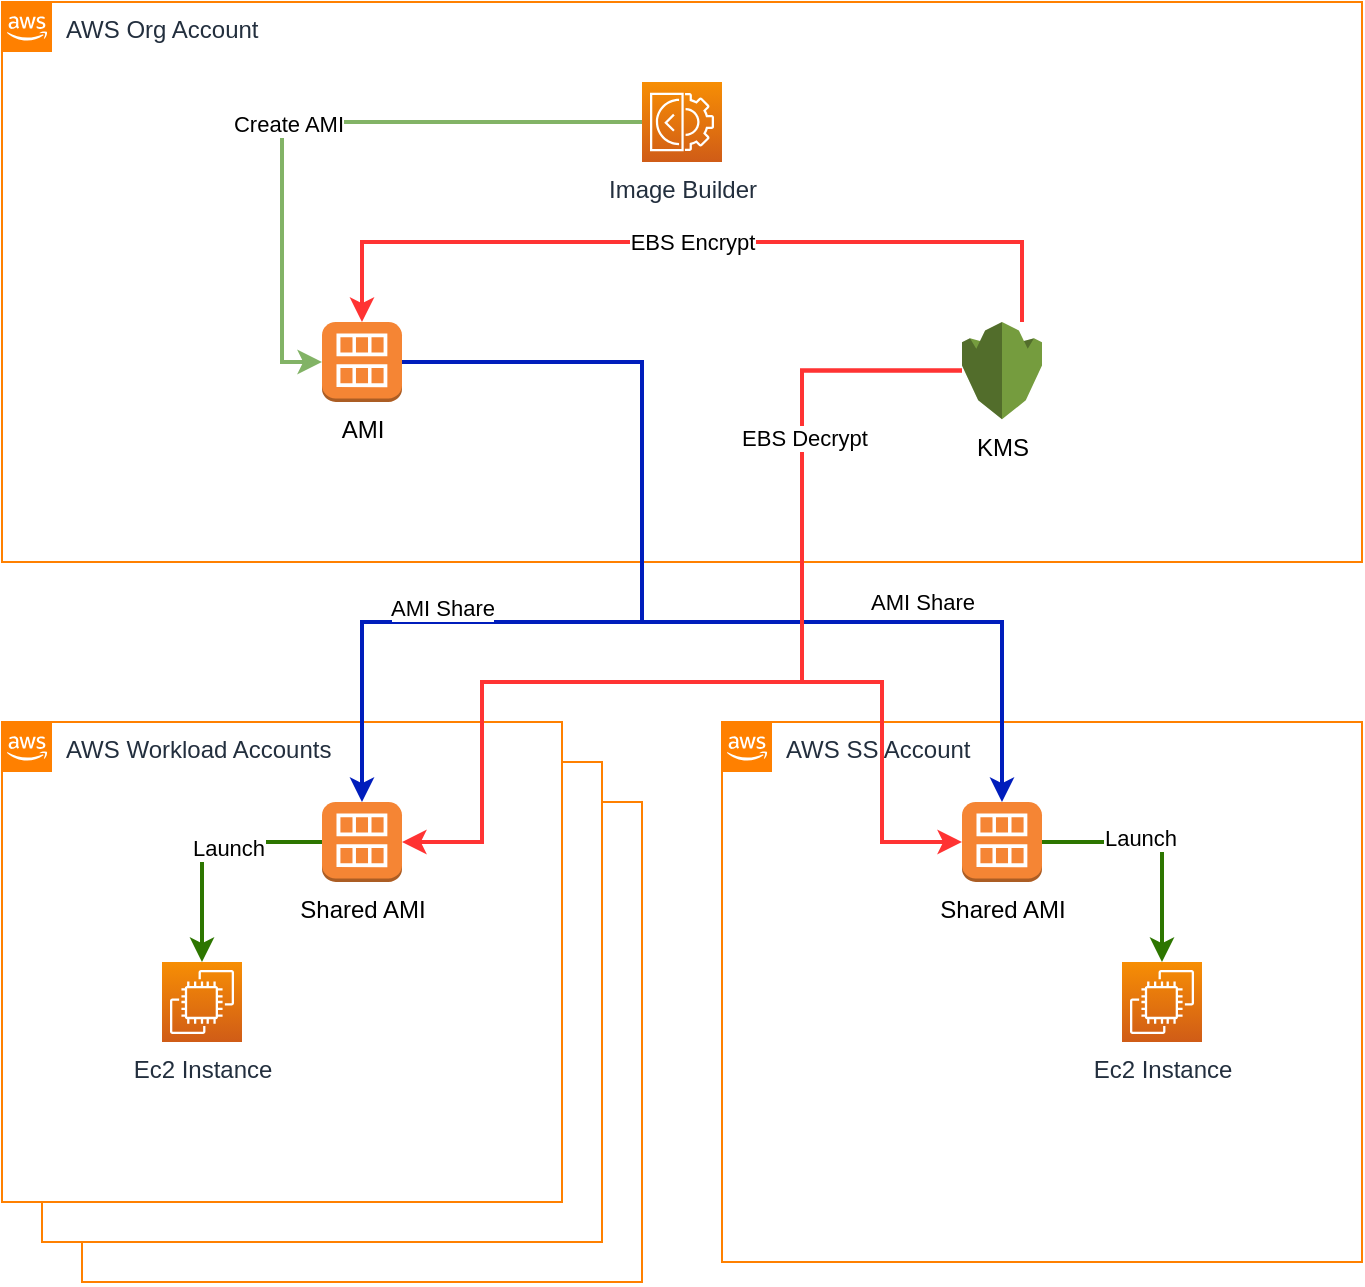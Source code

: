 <mxfile version="15.7.3" type="github">
  <diagram id="XoVoHr5pseKWL6vivK5B" name="Page-1">
    <mxGraphModel dx="1773" dy="2274" grid="1" gridSize="10" guides="1" tooltips="1" connect="1" arrows="1" fold="1" page="1" pageScale="1" pageWidth="827" pageHeight="1169" math="0" shadow="0">
      <root>
        <mxCell id="0" />
        <mxCell id="1" parent="0" />
        <mxCell id="lBNni2tav2I2LbvRLJ6z-1" value="AWS Org Account" style="points=[[0,0],[0.25,0],[0.5,0],[0.75,0],[1,0],[1,0.25],[1,0.5],[1,0.75],[1,1],[0.75,1],[0.5,1],[0.25,1],[0,1],[0,0.75],[0,0.5],[0,0.25]];outlineConnect=0;gradientColor=none;html=1;whiteSpace=wrap;fontSize=12;fontStyle=0;shape=mxgraph.aws4.group;grIcon=mxgraph.aws4.group_aws_cloud_alt;strokeColor=#FF8000;fillColor=none;verticalAlign=top;align=left;spacingLeft=30;fontColor=#232F3E;dashed=0;" vertex="1" parent="1">
          <mxGeometry x="-640" y="120" width="680" height="280" as="geometry" />
        </mxCell>
        <mxCell id="lBNni2tav2I2LbvRLJ6z-2" value="AWS Workload Accounts" style="points=[[0,0],[0.25,0],[0.5,0],[0.75,0],[1,0],[1,0.25],[1,0.5],[1,0.75],[1,1],[0.75,1],[0.5,1],[0.25,1],[0,1],[0,0.75],[0,0.5],[0,0.25]];outlineConnect=0;gradientColor=none;html=1;whiteSpace=wrap;fontSize=12;fontStyle=0;shape=mxgraph.aws4.group;grIcon=mxgraph.aws4.group_aws_cloud_alt;strokeColor=#FF8000;fillColor=none;verticalAlign=top;align=left;spacingLeft=30;fontColor=#232F3E;dashed=0;" vertex="1" parent="1">
          <mxGeometry x="-640" y="480" width="280" height="240" as="geometry" />
        </mxCell>
        <mxCell id="lBNni2tav2I2LbvRLJ6z-3" value="AWS SS Account" style="points=[[0,0],[0.25,0],[0.5,0],[0.75,0],[1,0],[1,0.25],[1,0.5],[1,0.75],[1,1],[0.75,1],[0.5,1],[0.25,1],[0,1],[0,0.75],[0,0.5],[0,0.25]];outlineConnect=0;gradientColor=none;html=1;whiteSpace=wrap;fontSize=12;fontStyle=0;shape=mxgraph.aws4.group;grIcon=mxgraph.aws4.group_aws_cloud_alt;strokeColor=#FF8000;fillColor=none;verticalAlign=top;align=left;spacingLeft=30;fontColor=#232F3E;dashed=0;" vertex="1" parent="1">
          <mxGeometry x="-280" y="480" width="320" height="270" as="geometry" />
        </mxCell>
        <mxCell id="lBNni2tav2I2LbvRLJ6z-6" style="edgeStyle=orthogonalEdgeStyle;rounded=0;orthogonalLoop=1;jettySize=auto;html=1;entryX=0;entryY=0.5;entryDx=0;entryDy=0;entryPerimeter=0;fillColor=#d5e8d4;strokeColor=#82b366;strokeWidth=2;" edge="1" parent="1" source="lBNni2tav2I2LbvRLJ6z-4" target="lBNni2tav2I2LbvRLJ6z-5">
          <mxGeometry relative="1" as="geometry" />
        </mxCell>
        <mxCell id="lBNni2tav2I2LbvRLJ6z-7" value="Create AMI" style="edgeLabel;html=1;align=center;verticalAlign=middle;resizable=0;points=[];" vertex="1" connectable="0" parent="lBNni2tav2I2LbvRLJ6z-6">
          <mxGeometry x="0.108" y="1" relative="1" as="geometry">
            <mxPoint as="offset" />
          </mxGeometry>
        </mxCell>
        <mxCell id="lBNni2tav2I2LbvRLJ6z-4" value="Image Builder" style="sketch=0;points=[[0,0,0],[0.25,0,0],[0.5,0,0],[0.75,0,0],[1,0,0],[0,1,0],[0.25,1,0],[0.5,1,0],[0.75,1,0],[1,1,0],[0,0.25,0],[0,0.5,0],[0,0.75,0],[1,0.25,0],[1,0.5,0],[1,0.75,0]];outlineConnect=0;fontColor=#232F3E;gradientColor=#F78E04;gradientDirection=north;fillColor=#D05C17;strokeColor=#ffffff;dashed=0;verticalLabelPosition=bottom;verticalAlign=top;align=center;html=1;fontSize=12;fontStyle=0;aspect=fixed;shape=mxgraph.aws4.resourceIcon;resIcon=mxgraph.aws4.ec2_image_builder;" vertex="1" parent="1">
          <mxGeometry x="-320" y="160" width="40" height="40" as="geometry" />
        </mxCell>
        <mxCell id="lBNni2tav2I2LbvRLJ6z-11" style="edgeStyle=orthogonalEdgeStyle;rounded=0;orthogonalLoop=1;jettySize=auto;html=1;entryX=0.5;entryY=0;entryDx=0;entryDy=0;entryPerimeter=0;strokeColor=#001DBC;strokeWidth=2;fillColor=#0050ef;" edge="1" parent="1" source="lBNni2tav2I2LbvRLJ6z-5" target="lBNni2tav2I2LbvRLJ6z-9">
          <mxGeometry relative="1" as="geometry">
            <Array as="points">
              <mxPoint x="-320" y="300" />
              <mxPoint x="-320" y="430" />
              <mxPoint x="-460" y="430" />
            </Array>
          </mxGeometry>
        </mxCell>
        <mxCell id="lBNni2tav2I2LbvRLJ6z-14" value="AMI Share" style="edgeLabel;html=1;align=center;verticalAlign=middle;resizable=0;points=[];" vertex="1" connectable="0" parent="lBNni2tav2I2LbvRLJ6z-11">
          <mxGeometry x="0.013" y="1" relative="1" as="geometry">
            <mxPoint x="-101" as="offset" />
          </mxGeometry>
        </mxCell>
        <mxCell id="lBNni2tav2I2LbvRLJ6z-12" style="edgeStyle=orthogonalEdgeStyle;rounded=0;orthogonalLoop=1;jettySize=auto;html=1;fillColor=#0050ef;strokeColor=#001DBC;strokeWidth=2;" edge="1" parent="1" source="lBNni2tav2I2LbvRLJ6z-5" target="lBNni2tav2I2LbvRLJ6z-10">
          <mxGeometry relative="1" as="geometry">
            <Array as="points">
              <mxPoint x="-320" y="300" />
              <mxPoint x="-320" y="430" />
              <mxPoint x="-140" y="430" />
            </Array>
          </mxGeometry>
        </mxCell>
        <mxCell id="lBNni2tav2I2LbvRLJ6z-13" value="AMI Share" style="edgeLabel;html=1;align=center;verticalAlign=middle;resizable=0;points=[];" vertex="1" connectable="0" parent="lBNni2tav2I2LbvRLJ6z-12">
          <mxGeometry x="0.12" y="3" relative="1" as="geometry">
            <mxPoint x="99" y="-7" as="offset" />
          </mxGeometry>
        </mxCell>
        <mxCell id="lBNni2tav2I2LbvRLJ6z-5" value="AMI" style="outlineConnect=0;dashed=0;verticalLabelPosition=bottom;verticalAlign=top;align=center;html=1;shape=mxgraph.aws3.ami;fillColor=#F58534;gradientColor=none;" vertex="1" parent="1">
          <mxGeometry x="-480" y="280" width="40" height="40" as="geometry" />
        </mxCell>
        <mxCell id="lBNni2tav2I2LbvRLJ6z-18" style="edgeStyle=orthogonalEdgeStyle;rounded=0;orthogonalLoop=1;jettySize=auto;html=1;strokeColor=#2D7600;strokeWidth=2;fillColor=#60a917;" edge="1" parent="1" source="lBNni2tav2I2LbvRLJ6z-9" target="lBNni2tav2I2LbvRLJ6z-15">
          <mxGeometry relative="1" as="geometry" />
        </mxCell>
        <mxCell id="lBNni2tav2I2LbvRLJ6z-20" value="Launch" style="edgeLabel;html=1;align=center;verticalAlign=middle;resizable=0;points=[];" vertex="1" connectable="0" parent="lBNni2tav2I2LbvRLJ6z-18">
          <mxGeometry x="-0.212" y="3" relative="1" as="geometry">
            <mxPoint as="offset" />
          </mxGeometry>
        </mxCell>
        <mxCell id="lBNni2tav2I2LbvRLJ6z-9" value="Shared AMI" style="outlineConnect=0;dashed=0;verticalLabelPosition=bottom;verticalAlign=top;align=center;html=1;shape=mxgraph.aws3.ami;fillColor=#F58534;gradientColor=none;" vertex="1" parent="1">
          <mxGeometry x="-480" y="520" width="40" height="40" as="geometry" />
        </mxCell>
        <mxCell id="lBNni2tav2I2LbvRLJ6z-17" style="edgeStyle=orthogonalEdgeStyle;rounded=0;orthogonalLoop=1;jettySize=auto;html=1;entryX=0.5;entryY=0;entryDx=0;entryDy=0;entryPerimeter=0;fillColor=#60a917;strokeColor=#2D7600;strokeWidth=2;" edge="1" parent="1" source="lBNni2tav2I2LbvRLJ6z-10" target="lBNni2tav2I2LbvRLJ6z-16">
          <mxGeometry relative="1" as="geometry" />
        </mxCell>
        <mxCell id="lBNni2tav2I2LbvRLJ6z-19" value="Launch" style="edgeLabel;html=1;align=center;verticalAlign=middle;resizable=0;points=[];" vertex="1" connectable="0" parent="lBNni2tav2I2LbvRLJ6z-17">
          <mxGeometry x="-0.188" y="2" relative="1" as="geometry">
            <mxPoint as="offset" />
          </mxGeometry>
        </mxCell>
        <mxCell id="lBNni2tav2I2LbvRLJ6z-10" value="Shared AMI" style="outlineConnect=0;dashed=0;verticalLabelPosition=bottom;verticalAlign=top;align=center;html=1;shape=mxgraph.aws3.ami;fillColor=#F58534;gradientColor=none;" vertex="1" parent="1">
          <mxGeometry x="-160" y="520" width="40" height="40" as="geometry" />
        </mxCell>
        <mxCell id="lBNni2tav2I2LbvRLJ6z-15" value="Ec2 Instance" style="sketch=0;points=[[0,0,0],[0.25,0,0],[0.5,0,0],[0.75,0,0],[1,0,0],[0,1,0],[0.25,1,0],[0.5,1,0],[0.75,1,0],[1,1,0],[0,0.25,0],[0,0.5,0],[0,0.75,0],[1,0.25,0],[1,0.5,0],[1,0.75,0]];outlineConnect=0;fontColor=#232F3E;gradientColor=#F78E04;gradientDirection=north;fillColor=#D05C17;strokeColor=#ffffff;dashed=0;verticalLabelPosition=bottom;verticalAlign=top;align=center;html=1;fontSize=12;fontStyle=0;aspect=fixed;shape=mxgraph.aws4.resourceIcon;resIcon=mxgraph.aws4.ec2;" vertex="1" parent="1">
          <mxGeometry x="-560" y="600" width="40" height="40" as="geometry" />
        </mxCell>
        <mxCell id="lBNni2tav2I2LbvRLJ6z-16" value="Ec2 Instance" style="sketch=0;points=[[0,0,0],[0.25,0,0],[0.5,0,0],[0.75,0,0],[1,0,0],[0,1,0],[0.25,1,0],[0.5,1,0],[0.75,1,0],[1,1,0],[0,0.25,0],[0,0.5,0],[0,0.75,0],[1,0.25,0],[1,0.5,0],[1,0.75,0]];outlineConnect=0;fontColor=#232F3E;gradientColor=#F78E04;gradientDirection=north;fillColor=#D05C17;strokeColor=#ffffff;dashed=0;verticalLabelPosition=bottom;verticalAlign=top;align=center;html=1;fontSize=12;fontStyle=0;aspect=fixed;shape=mxgraph.aws4.resourceIcon;resIcon=mxgraph.aws4.ec2;" vertex="1" parent="1">
          <mxGeometry x="-80" y="600" width="40" height="40" as="geometry" />
        </mxCell>
        <mxCell id="lBNni2tav2I2LbvRLJ6z-22" value="EBS Encrypt" style="edgeStyle=orthogonalEdgeStyle;rounded=0;orthogonalLoop=1;jettySize=auto;html=1;fillColor=#e51400;strokeColor=#FF3333;strokeWidth=2;" edge="1" parent="1" source="lBNni2tav2I2LbvRLJ6z-21" target="lBNni2tav2I2LbvRLJ6z-5">
          <mxGeometry relative="1" as="geometry">
            <Array as="points">
              <mxPoint x="-130" y="240" />
              <mxPoint x="-460" y="240" />
            </Array>
          </mxGeometry>
        </mxCell>
        <mxCell id="lBNni2tav2I2LbvRLJ6z-23" style="edgeStyle=orthogonalEdgeStyle;rounded=0;orthogonalLoop=1;jettySize=auto;html=1;strokeColor=#FF3333;strokeWidth=2;fillColor=#e51400;" edge="1" parent="1" source="lBNni2tav2I2LbvRLJ6z-21">
          <mxGeometry relative="1" as="geometry">
            <mxPoint x="-160" y="540" as="targetPoint" />
            <Array as="points">
              <mxPoint x="-240" y="304" />
              <mxPoint x="-240" y="460" />
              <mxPoint x="-200" y="460" />
              <mxPoint x="-200" y="540" />
            </Array>
          </mxGeometry>
        </mxCell>
        <mxCell id="lBNni2tav2I2LbvRLJ6z-24" style="edgeStyle=orthogonalEdgeStyle;rounded=0;orthogonalLoop=1;jettySize=auto;html=1;entryX=1;entryY=0.5;entryDx=0;entryDy=0;entryPerimeter=0;fillColor=#e51400;strokeColor=#FF3333;strokeWidth=2;" edge="1" parent="1" source="lBNni2tav2I2LbvRLJ6z-21" target="lBNni2tav2I2LbvRLJ6z-9">
          <mxGeometry relative="1" as="geometry">
            <Array as="points">
              <mxPoint x="-240" y="304" />
              <mxPoint x="-240" y="460" />
              <mxPoint x="-400" y="460" />
              <mxPoint x="-400" y="540" />
            </Array>
          </mxGeometry>
        </mxCell>
        <mxCell id="lBNni2tav2I2LbvRLJ6z-25" value="EBS Decrypt" style="edgeLabel;html=1;align=center;verticalAlign=middle;resizable=0;points=[];" vertex="1" connectable="0" parent="lBNni2tav2I2LbvRLJ6z-24">
          <mxGeometry x="-0.559" y="1" relative="1" as="geometry">
            <mxPoint as="offset" />
          </mxGeometry>
        </mxCell>
        <mxCell id="lBNni2tav2I2LbvRLJ6z-21" value="KMS" style="outlineConnect=0;dashed=0;verticalLabelPosition=bottom;verticalAlign=top;align=center;html=1;shape=mxgraph.aws3.kms;fillColor=#759C3E;gradientColor=none;aspect=fixed;" vertex="1" parent="1">
          <mxGeometry x="-160" y="280" width="40" height="48.63" as="geometry" />
        </mxCell>
        <mxCell id="lBNni2tav2I2LbvRLJ6z-26" value="" style="endArrow=none;html=1;strokeColor=#FF8000;dashed=0;fontSize=12;fontColor=#232F3E;fontStyle=0;align=left;verticalAlign=top;spacingLeft=30;rounded=0;" edge="1" parent="1" source="lBNni2tav2I2LbvRLJ6z-2" target="lBNni2tav2I2LbvRLJ6z-2">
          <mxGeometry width="50" height="50" relative="1" as="geometry">
            <mxPoint x="-360" y="760" as="sourcePoint" />
            <mxPoint x="-620" y="730" as="targetPoint" />
            <Array as="points">
              <mxPoint x="-360" y="500" />
              <mxPoint x="-340" y="500" />
              <mxPoint x="-340" y="740" />
              <mxPoint x="-500" y="740" />
              <mxPoint x="-620" y="740" />
              <mxPoint x="-620" y="720" />
            </Array>
          </mxGeometry>
        </mxCell>
        <mxCell id="lBNni2tav2I2LbvRLJ6z-27" value="" style="endArrow=none;html=1;strokeColor=#FF8000;dashed=0;fontSize=12;fontColor=#232F3E;fontStyle=0;align=left;verticalAlign=top;spacingLeft=30;rounded=0;" edge="1" parent="1">
          <mxGeometry width="50" height="50" relative="1" as="geometry">
            <mxPoint x="-340" y="520" as="sourcePoint" />
            <mxPoint x="-600" y="740" as="targetPoint" />
            <Array as="points">
              <mxPoint x="-340" y="520" />
              <mxPoint x="-320" y="520" />
              <mxPoint x="-320" y="760" />
              <mxPoint x="-480" y="760" />
              <mxPoint x="-600" y="760" />
              <mxPoint x="-600" y="740" />
            </Array>
          </mxGeometry>
        </mxCell>
      </root>
    </mxGraphModel>
  </diagram>
</mxfile>
